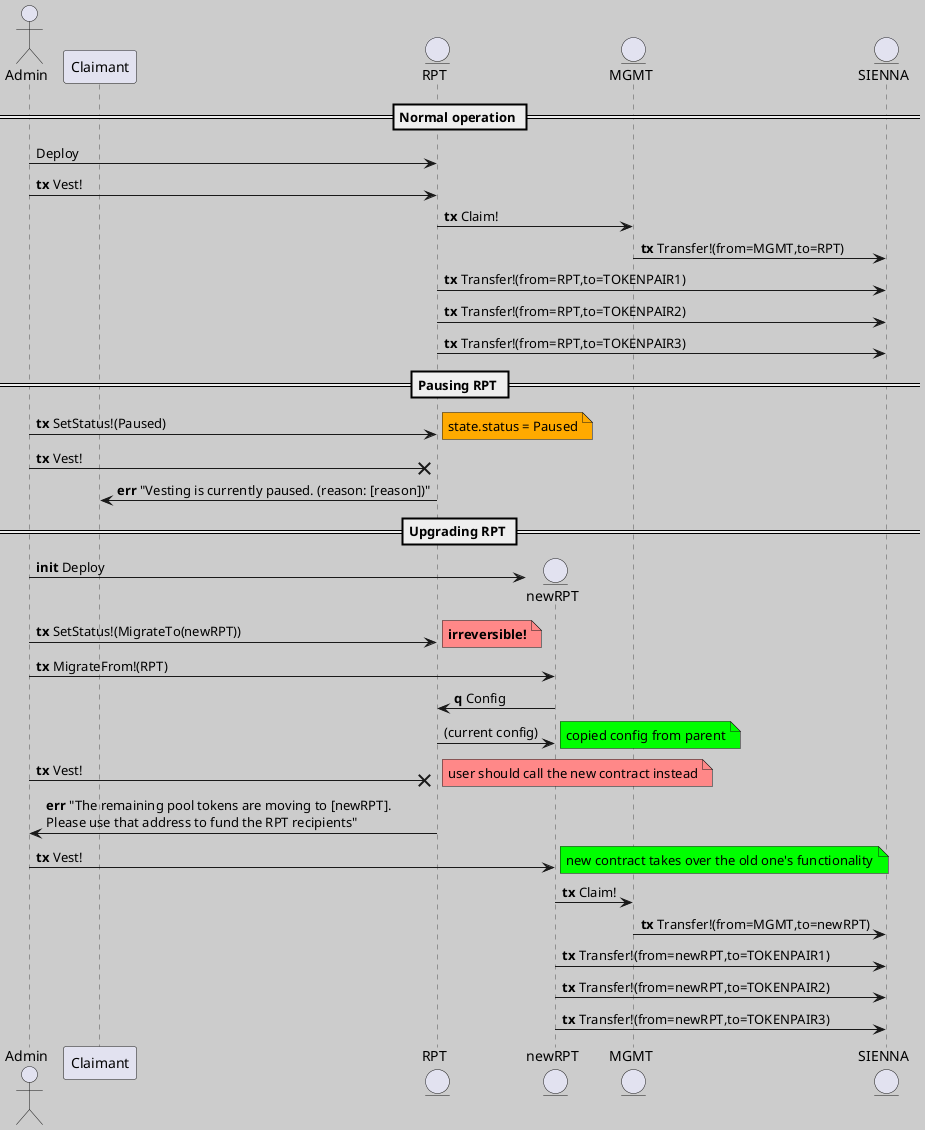 @startuml
skinparam backgroundColor #ccc
skinparam sequence.LifeLineBorderColor #555
actor Admin order 0
entity RPT order 1
entity MGMT order 2
entity SIENNA order 3
== Normal operation ==
Admin -> RPT : Deploy
Admin -> RPT : **tx** Vest!
RPT -> MGMT : **tx** Claim!
MGMT -> SIENNA : **tx** Transfer!(from=MGMT,to=RPT)
RPT -> SIENNA : **tx** Transfer!(from=RPT,to=TOKENPAIR1)
RPT -> SIENNA : **tx** Transfer!(from=RPT,to=TOKENPAIR2)
RPT -> SIENNA : **tx** Transfer!(from=RPT,to=TOKENPAIR3)
== Pausing RPT ==
Admin -> RPT : **tx** SetStatus!(Paused)
note right #ffaa00: state.status = Paused
Admin -x RPT : **tx** Vest!
RPT -> Claimant : **err** "Vesting is currently paused. (reason: [reason])"
create entity newRPT order 1
== Upgrading RPT ==
Admin -> newRPT : **init** Deploy
Admin -> RPT : **tx** SetStatus!(MigrateTo(newRPT))
note right #ff8888: **irreversible!**
Admin -> newRPT : **tx** MigrateFrom!(RPT)
newRPT -> RPT : **q** Config
RPT -> newRPT : (current config)
note right #00ff00: copied config from parent
Admin -x RPT : **tx** Vest!
note right #ff8888: user should call the new contract instead
RPT -> Admin : **err** "The remaining pool tokens are moving to [newRPT].\nPlease use that address to fund the RPT recipients"
Admin -> newRPT : **tx** Vest!
note right #00ff00: new contract takes over the old one's functionality
newRPT -> MGMT : **tx** Claim!
MGMT -> SIENNA : **tx** Transfer!(from=MGMT,to=newRPT)
newRPT -> SIENNA : **tx** Transfer!(from=newRPT,to=TOKENPAIR1)
newRPT -> SIENNA : **tx** Transfer!(from=newRPT,to=TOKENPAIR2)
newRPT -> SIENNA : **tx** Transfer!(from=newRPT,to=TOKENPAIR3)

@enduml
